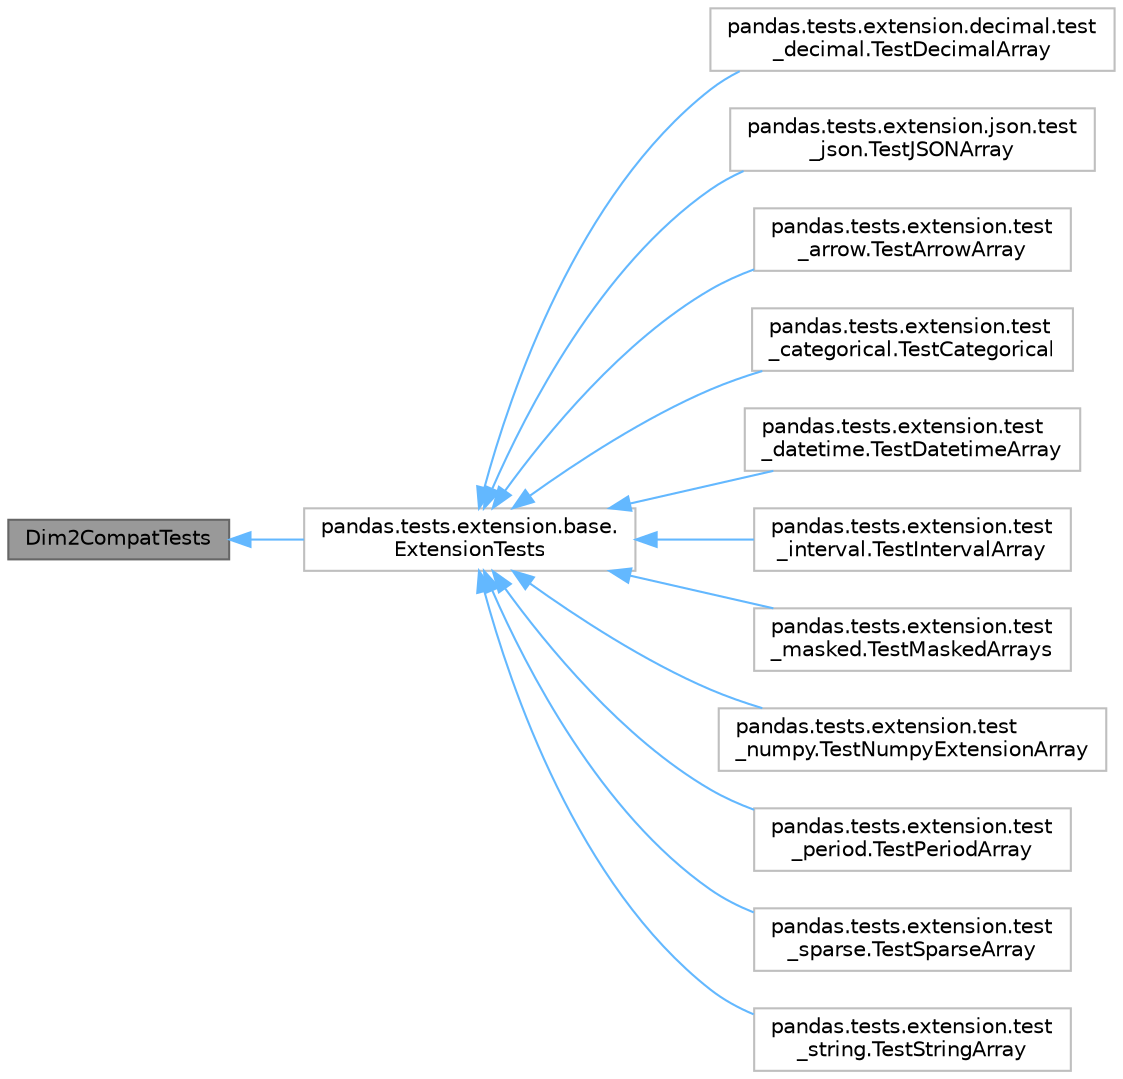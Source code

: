 digraph "Dim2CompatTests"
{
 // LATEX_PDF_SIZE
  bgcolor="transparent";
  edge [fontname=Helvetica,fontsize=10,labelfontname=Helvetica,labelfontsize=10];
  node [fontname=Helvetica,fontsize=10,shape=box,height=0.2,width=0.4];
  rankdir="LR";
  Node1 [id="Node000001",label="Dim2CompatTests",height=0.2,width=0.4,color="gray40", fillcolor="grey60", style="filled", fontcolor="black",tooltip=" "];
  Node1 -> Node2 [id="edge13_Node000001_Node000002",dir="back",color="steelblue1",style="solid",tooltip=" "];
  Node2 [id="Node000002",label="pandas.tests.extension.base.\lExtensionTests",height=0.2,width=0.4,color="grey75", fillcolor="white", style="filled",URL="$dc/dcf/classpandas_1_1tests_1_1extension_1_1base_1_1ExtensionTests.html",tooltip=" "];
  Node2 -> Node3 [id="edge14_Node000002_Node000003",dir="back",color="steelblue1",style="solid",tooltip=" "];
  Node3 [id="Node000003",label="pandas.tests.extension.decimal.test\l_decimal.TestDecimalArray",height=0.2,width=0.4,color="grey75", fillcolor="white", style="filled",URL="$d1/d43/classpandas_1_1tests_1_1extension_1_1decimal_1_1test__decimal_1_1TestDecimalArray.html",tooltip=" "];
  Node2 -> Node4 [id="edge15_Node000002_Node000004",dir="back",color="steelblue1",style="solid",tooltip=" "];
  Node4 [id="Node000004",label="pandas.tests.extension.json.test\l_json.TestJSONArray",height=0.2,width=0.4,color="grey75", fillcolor="white", style="filled",URL="$dd/da0/classpandas_1_1tests_1_1extension_1_1json_1_1test__json_1_1TestJSONArray.html",tooltip=" "];
  Node2 -> Node5 [id="edge16_Node000002_Node000005",dir="back",color="steelblue1",style="solid",tooltip=" "];
  Node5 [id="Node000005",label="pandas.tests.extension.test\l_arrow.TestArrowArray",height=0.2,width=0.4,color="grey75", fillcolor="white", style="filled",URL="$d7/dad/classpandas_1_1tests_1_1extension_1_1test__arrow_1_1TestArrowArray.html",tooltip=" "];
  Node2 -> Node6 [id="edge17_Node000002_Node000006",dir="back",color="steelblue1",style="solid",tooltip=" "];
  Node6 [id="Node000006",label="pandas.tests.extension.test\l_categorical.TestCategorical",height=0.2,width=0.4,color="grey75", fillcolor="white", style="filled",URL="$db/d1b/classpandas_1_1tests_1_1extension_1_1test__categorical_1_1TestCategorical.html",tooltip=" "];
  Node2 -> Node7 [id="edge18_Node000002_Node000007",dir="back",color="steelblue1",style="solid",tooltip=" "];
  Node7 [id="Node000007",label="pandas.tests.extension.test\l_datetime.TestDatetimeArray",height=0.2,width=0.4,color="grey75", fillcolor="white", style="filled",URL="$dc/d3c/classpandas_1_1tests_1_1extension_1_1test__datetime_1_1TestDatetimeArray.html",tooltip=" "];
  Node2 -> Node8 [id="edge19_Node000002_Node000008",dir="back",color="steelblue1",style="solid",tooltip=" "];
  Node8 [id="Node000008",label="pandas.tests.extension.test\l_interval.TestIntervalArray",height=0.2,width=0.4,color="grey75", fillcolor="white", style="filled",URL="$df/d00/classpandas_1_1tests_1_1extension_1_1test__interval_1_1TestIntervalArray.html",tooltip=" "];
  Node2 -> Node9 [id="edge20_Node000002_Node000009",dir="back",color="steelblue1",style="solid",tooltip=" "];
  Node9 [id="Node000009",label="pandas.tests.extension.test\l_masked.TestMaskedArrays",height=0.2,width=0.4,color="grey75", fillcolor="white", style="filled",URL="$d8/d4c/classpandas_1_1tests_1_1extension_1_1test__masked_1_1TestMaskedArrays.html",tooltip=" "];
  Node2 -> Node10 [id="edge21_Node000002_Node000010",dir="back",color="steelblue1",style="solid",tooltip=" "];
  Node10 [id="Node000010",label="pandas.tests.extension.test\l_numpy.TestNumpyExtensionArray",height=0.2,width=0.4,color="grey75", fillcolor="white", style="filled",URL="$d0/dd3/classpandas_1_1tests_1_1extension_1_1test__numpy_1_1TestNumpyExtensionArray.html",tooltip=" "];
  Node2 -> Node11 [id="edge22_Node000002_Node000011",dir="back",color="steelblue1",style="solid",tooltip=" "];
  Node11 [id="Node000011",label="pandas.tests.extension.test\l_period.TestPeriodArray",height=0.2,width=0.4,color="grey75", fillcolor="white", style="filled",URL="$d2/dd1/classpandas_1_1tests_1_1extension_1_1test__period_1_1TestPeriodArray.html",tooltip=" "];
  Node2 -> Node12 [id="edge23_Node000002_Node000012",dir="back",color="steelblue1",style="solid",tooltip=" "];
  Node12 [id="Node000012",label="pandas.tests.extension.test\l_sparse.TestSparseArray",height=0.2,width=0.4,color="grey75", fillcolor="white", style="filled",URL="$da/dbe/classpandas_1_1tests_1_1extension_1_1test__sparse_1_1TestSparseArray.html",tooltip=" "];
  Node2 -> Node13 [id="edge24_Node000002_Node000013",dir="back",color="steelblue1",style="solid",tooltip=" "];
  Node13 [id="Node000013",label="pandas.tests.extension.test\l_string.TestStringArray",height=0.2,width=0.4,color="grey75", fillcolor="white", style="filled",URL="$d0/d30/classpandas_1_1tests_1_1extension_1_1test__string_1_1TestStringArray.html",tooltip=" "];
}
